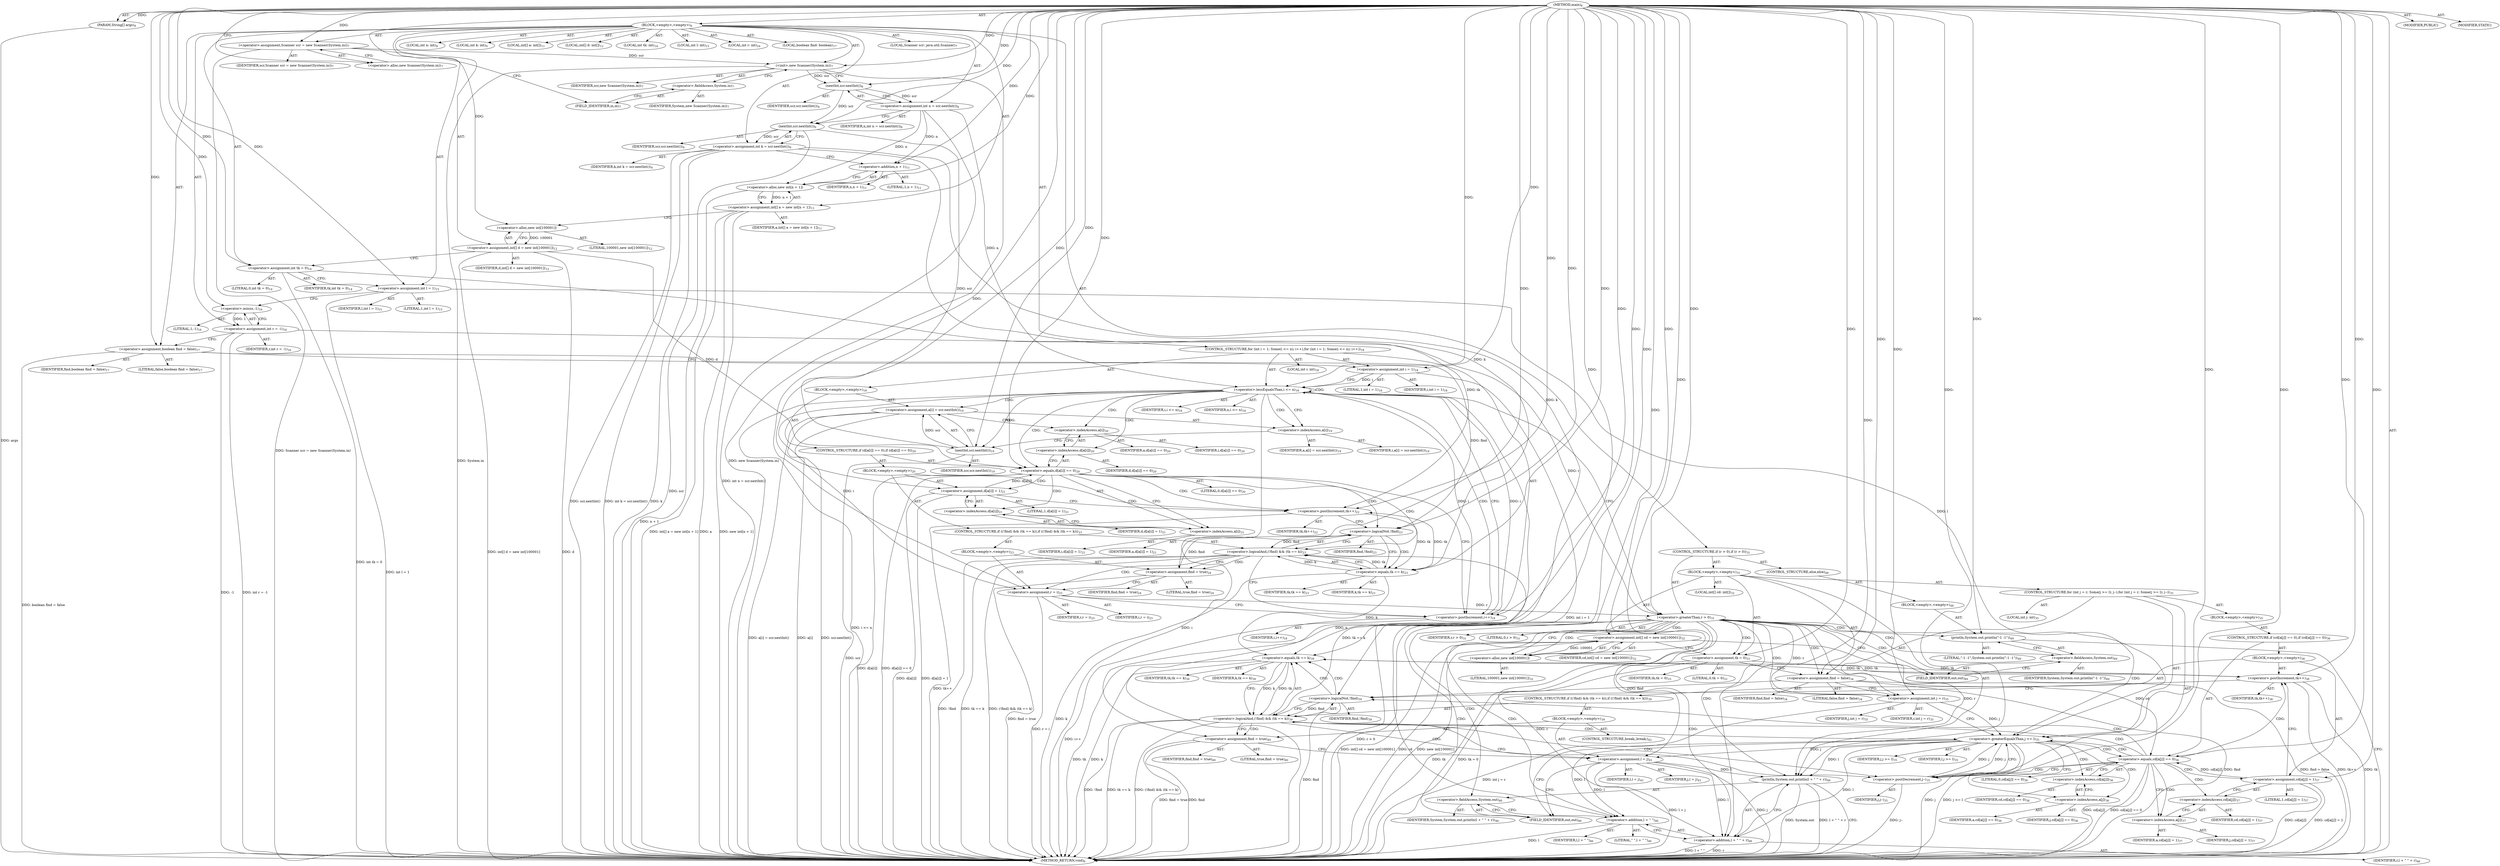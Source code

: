 digraph "main" {  
"19" [label = <(METHOD,main)<SUB>6</SUB>> ]
"20" [label = <(PARAM,String[] args)<SUB>6</SUB>> ]
"21" [label = <(BLOCK,&lt;empty&gt;,&lt;empty&gt;)<SUB>6</SUB>> ]
"4" [label = <(LOCAL,Scanner scr: java.util.Scanner)<SUB>7</SUB>> ]
"22" [label = <(&lt;operator&gt;.assignment,Scanner scr = new Scanner(System.in))<SUB>7</SUB>> ]
"23" [label = <(IDENTIFIER,scr,Scanner scr = new Scanner(System.in))<SUB>7</SUB>> ]
"24" [label = <(&lt;operator&gt;.alloc,new Scanner(System.in))<SUB>7</SUB>> ]
"25" [label = <(&lt;init&gt;,new Scanner(System.in))<SUB>7</SUB>> ]
"3" [label = <(IDENTIFIER,scr,new Scanner(System.in))<SUB>7</SUB>> ]
"26" [label = <(&lt;operator&gt;.fieldAccess,System.in)<SUB>7</SUB>> ]
"27" [label = <(IDENTIFIER,System,new Scanner(System.in))<SUB>7</SUB>> ]
"28" [label = <(FIELD_IDENTIFIER,in,in)<SUB>7</SUB>> ]
"29" [label = <(LOCAL,int n: int)<SUB>8</SUB>> ]
"30" [label = <(&lt;operator&gt;.assignment,int n = scr.nextInt())<SUB>8</SUB>> ]
"31" [label = <(IDENTIFIER,n,int n = scr.nextInt())<SUB>8</SUB>> ]
"32" [label = <(nextInt,scr.nextInt())<SUB>8</SUB>> ]
"33" [label = <(IDENTIFIER,scr,scr.nextInt())<SUB>8</SUB>> ]
"34" [label = <(LOCAL,int k: int)<SUB>9</SUB>> ]
"35" [label = <(&lt;operator&gt;.assignment,int k = scr.nextInt())<SUB>9</SUB>> ]
"36" [label = <(IDENTIFIER,k,int k = scr.nextInt())<SUB>9</SUB>> ]
"37" [label = <(nextInt,scr.nextInt())<SUB>9</SUB>> ]
"38" [label = <(IDENTIFIER,scr,scr.nextInt())<SUB>9</SUB>> ]
"39" [label = <(LOCAL,int[] a: int[])<SUB>11</SUB>> ]
"40" [label = <(&lt;operator&gt;.assignment,int[] a = new int[n + 1])<SUB>11</SUB>> ]
"41" [label = <(IDENTIFIER,a,int[] a = new int[n + 1])<SUB>11</SUB>> ]
"42" [label = <(&lt;operator&gt;.alloc,new int[n + 1])> ]
"43" [label = <(&lt;operator&gt;.addition,n + 1)<SUB>11</SUB>> ]
"44" [label = <(IDENTIFIER,n,n + 1)<SUB>11</SUB>> ]
"45" [label = <(LITERAL,1,n + 1)<SUB>11</SUB>> ]
"46" [label = <(LOCAL,int[] d: int[])<SUB>12</SUB>> ]
"47" [label = <(&lt;operator&gt;.assignment,int[] d = new int[100001])<SUB>12</SUB>> ]
"48" [label = <(IDENTIFIER,d,int[] d = new int[100001])<SUB>12</SUB>> ]
"49" [label = <(&lt;operator&gt;.alloc,new int[100001])> ]
"50" [label = <(LITERAL,100001,new int[100001])<SUB>12</SUB>> ]
"51" [label = <(LOCAL,int tk: int)<SUB>14</SUB>> ]
"52" [label = <(&lt;operator&gt;.assignment,int tk = 0)<SUB>14</SUB>> ]
"53" [label = <(IDENTIFIER,tk,int tk = 0)<SUB>14</SUB>> ]
"54" [label = <(LITERAL,0,int tk = 0)<SUB>14</SUB>> ]
"55" [label = <(LOCAL,int l: int)<SUB>15</SUB>> ]
"56" [label = <(&lt;operator&gt;.assignment,int l = 1)<SUB>15</SUB>> ]
"57" [label = <(IDENTIFIER,l,int l = 1)<SUB>15</SUB>> ]
"58" [label = <(LITERAL,1,int l = 1)<SUB>15</SUB>> ]
"59" [label = <(LOCAL,int r: int)<SUB>16</SUB>> ]
"60" [label = <(&lt;operator&gt;.assignment,int r = -1)<SUB>16</SUB>> ]
"61" [label = <(IDENTIFIER,r,int r = -1)<SUB>16</SUB>> ]
"62" [label = <(&lt;operator&gt;.minus,-1)<SUB>16</SUB>> ]
"63" [label = <(LITERAL,1,-1)<SUB>16</SUB>> ]
"64" [label = <(LOCAL,boolean find: boolean)<SUB>17</SUB>> ]
"65" [label = <(&lt;operator&gt;.assignment,boolean find = false)<SUB>17</SUB>> ]
"66" [label = <(IDENTIFIER,find,boolean find = false)<SUB>17</SUB>> ]
"67" [label = <(LITERAL,false,boolean find = false)<SUB>17</SUB>> ]
"68" [label = <(CONTROL_STRUCTURE,for (int i = 1; Some(i &lt;= n); i++),for (int i = 1; Some(i &lt;= n); i++))<SUB>18</SUB>> ]
"69" [label = <(LOCAL,int i: int)<SUB>18</SUB>> ]
"70" [label = <(&lt;operator&gt;.assignment,int i = 1)<SUB>18</SUB>> ]
"71" [label = <(IDENTIFIER,i,int i = 1)<SUB>18</SUB>> ]
"72" [label = <(LITERAL,1,int i = 1)<SUB>18</SUB>> ]
"73" [label = <(&lt;operator&gt;.lessEqualsThan,i &lt;= n)<SUB>18</SUB>> ]
"74" [label = <(IDENTIFIER,i,i &lt;= n)<SUB>18</SUB>> ]
"75" [label = <(IDENTIFIER,n,i &lt;= n)<SUB>18</SUB>> ]
"76" [label = <(&lt;operator&gt;.postIncrement,i++)<SUB>18</SUB>> ]
"77" [label = <(IDENTIFIER,i,i++)<SUB>18</SUB>> ]
"78" [label = <(BLOCK,&lt;empty&gt;,&lt;empty&gt;)<SUB>18</SUB>> ]
"79" [label = <(&lt;operator&gt;.assignment,a[i] = scr.nextInt())<SUB>19</SUB>> ]
"80" [label = <(&lt;operator&gt;.indexAccess,a[i])<SUB>19</SUB>> ]
"81" [label = <(IDENTIFIER,a,a[i] = scr.nextInt())<SUB>19</SUB>> ]
"82" [label = <(IDENTIFIER,i,a[i] = scr.nextInt())<SUB>19</SUB>> ]
"83" [label = <(nextInt,scr.nextInt())<SUB>19</SUB>> ]
"84" [label = <(IDENTIFIER,scr,scr.nextInt())<SUB>19</SUB>> ]
"85" [label = <(CONTROL_STRUCTURE,if (d[a[i]] == 0),if (d[a[i]] == 0))<SUB>20</SUB>> ]
"86" [label = <(&lt;operator&gt;.equals,d[a[i]] == 0)<SUB>20</SUB>> ]
"87" [label = <(&lt;operator&gt;.indexAccess,d[a[i]])<SUB>20</SUB>> ]
"88" [label = <(IDENTIFIER,d,d[a[i]] == 0)<SUB>20</SUB>> ]
"89" [label = <(&lt;operator&gt;.indexAccess,a[i])<SUB>20</SUB>> ]
"90" [label = <(IDENTIFIER,a,d[a[i]] == 0)<SUB>20</SUB>> ]
"91" [label = <(IDENTIFIER,i,d[a[i]] == 0)<SUB>20</SUB>> ]
"92" [label = <(LITERAL,0,d[a[i]] == 0)<SUB>20</SUB>> ]
"93" [label = <(BLOCK,&lt;empty&gt;,&lt;empty&gt;)<SUB>20</SUB>> ]
"94" [label = <(&lt;operator&gt;.assignment,d[a[i]] = 1)<SUB>21</SUB>> ]
"95" [label = <(&lt;operator&gt;.indexAccess,d[a[i]])<SUB>21</SUB>> ]
"96" [label = <(IDENTIFIER,d,d[a[i]] = 1)<SUB>21</SUB>> ]
"97" [label = <(&lt;operator&gt;.indexAccess,a[i])<SUB>21</SUB>> ]
"98" [label = <(IDENTIFIER,a,d[a[i]] = 1)<SUB>21</SUB>> ]
"99" [label = <(IDENTIFIER,i,d[a[i]] = 1)<SUB>21</SUB>> ]
"100" [label = <(LITERAL,1,d[a[i]] = 1)<SUB>21</SUB>> ]
"101" [label = <(&lt;operator&gt;.postIncrement,tk++)<SUB>22</SUB>> ]
"102" [label = <(IDENTIFIER,tk,tk++)<SUB>22</SUB>> ]
"103" [label = <(CONTROL_STRUCTURE,if ((!find) &amp;&amp; (tk == k)),if ((!find) &amp;&amp; (tk == k)))<SUB>23</SUB>> ]
"104" [label = <(&lt;operator&gt;.logicalAnd,(!find) &amp;&amp; (tk == k))<SUB>23</SUB>> ]
"105" [label = <(&lt;operator&gt;.logicalNot,!find)<SUB>23</SUB>> ]
"106" [label = <(IDENTIFIER,find,!find)<SUB>23</SUB>> ]
"107" [label = <(&lt;operator&gt;.equals,tk == k)<SUB>23</SUB>> ]
"108" [label = <(IDENTIFIER,tk,tk == k)<SUB>23</SUB>> ]
"109" [label = <(IDENTIFIER,k,tk == k)<SUB>23</SUB>> ]
"110" [label = <(BLOCK,&lt;empty&gt;,&lt;empty&gt;)<SUB>23</SUB>> ]
"111" [label = <(&lt;operator&gt;.assignment,find = true)<SUB>24</SUB>> ]
"112" [label = <(IDENTIFIER,find,find = true)<SUB>24</SUB>> ]
"113" [label = <(LITERAL,true,find = true)<SUB>24</SUB>> ]
"114" [label = <(&lt;operator&gt;.assignment,r = i)<SUB>25</SUB>> ]
"115" [label = <(IDENTIFIER,r,r = i)<SUB>25</SUB>> ]
"116" [label = <(IDENTIFIER,i,r = i)<SUB>25</SUB>> ]
"117" [label = <(CONTROL_STRUCTURE,if (r &gt; 0),if (r &gt; 0))<SUB>31</SUB>> ]
"118" [label = <(&lt;operator&gt;.greaterThan,r &gt; 0)<SUB>31</SUB>> ]
"119" [label = <(IDENTIFIER,r,r &gt; 0)<SUB>31</SUB>> ]
"120" [label = <(LITERAL,0,r &gt; 0)<SUB>31</SUB>> ]
"121" [label = <(BLOCK,&lt;empty&gt;,&lt;empty&gt;)<SUB>31</SUB>> ]
"122" [label = <(LOCAL,int[] cd: int[])<SUB>32</SUB>> ]
"123" [label = <(&lt;operator&gt;.assignment,int[] cd = new int[100001])<SUB>32</SUB>> ]
"124" [label = <(IDENTIFIER,cd,int[] cd = new int[100001])<SUB>32</SUB>> ]
"125" [label = <(&lt;operator&gt;.alloc,new int[100001])> ]
"126" [label = <(LITERAL,100001,new int[100001])<SUB>32</SUB>> ]
"127" [label = <(&lt;operator&gt;.assignment,tk = 0)<SUB>33</SUB>> ]
"128" [label = <(IDENTIFIER,tk,tk = 0)<SUB>33</SUB>> ]
"129" [label = <(LITERAL,0,tk = 0)<SUB>33</SUB>> ]
"130" [label = <(&lt;operator&gt;.assignment,find = false)<SUB>34</SUB>> ]
"131" [label = <(IDENTIFIER,find,find = false)<SUB>34</SUB>> ]
"132" [label = <(LITERAL,false,find = false)<SUB>34</SUB>> ]
"133" [label = <(CONTROL_STRUCTURE,for (int j = r; Some(j &gt;= l); j--),for (int j = r; Some(j &gt;= l); j--))<SUB>35</SUB>> ]
"134" [label = <(LOCAL,int j: int)<SUB>35</SUB>> ]
"135" [label = <(&lt;operator&gt;.assignment,int j = r)<SUB>35</SUB>> ]
"136" [label = <(IDENTIFIER,j,int j = r)<SUB>35</SUB>> ]
"137" [label = <(IDENTIFIER,r,int j = r)<SUB>35</SUB>> ]
"138" [label = <(&lt;operator&gt;.greaterEqualsThan,j &gt;= l)<SUB>35</SUB>> ]
"139" [label = <(IDENTIFIER,j,j &gt;= l)<SUB>35</SUB>> ]
"140" [label = <(IDENTIFIER,l,j &gt;= l)<SUB>35</SUB>> ]
"141" [label = <(&lt;operator&gt;.postDecrement,j--)<SUB>35</SUB>> ]
"142" [label = <(IDENTIFIER,j,j--)<SUB>35</SUB>> ]
"143" [label = <(BLOCK,&lt;empty&gt;,&lt;empty&gt;)<SUB>35</SUB>> ]
"144" [label = <(CONTROL_STRUCTURE,if (cd[a[j]] == 0),if (cd[a[j]] == 0))<SUB>36</SUB>> ]
"145" [label = <(&lt;operator&gt;.equals,cd[a[j]] == 0)<SUB>36</SUB>> ]
"146" [label = <(&lt;operator&gt;.indexAccess,cd[a[j]])<SUB>36</SUB>> ]
"147" [label = <(IDENTIFIER,cd,cd[a[j]] == 0)<SUB>36</SUB>> ]
"148" [label = <(&lt;operator&gt;.indexAccess,a[j])<SUB>36</SUB>> ]
"149" [label = <(IDENTIFIER,a,cd[a[j]] == 0)<SUB>36</SUB>> ]
"150" [label = <(IDENTIFIER,j,cd[a[j]] == 0)<SUB>36</SUB>> ]
"151" [label = <(LITERAL,0,cd[a[j]] == 0)<SUB>36</SUB>> ]
"152" [label = <(BLOCK,&lt;empty&gt;,&lt;empty&gt;)<SUB>36</SUB>> ]
"153" [label = <(&lt;operator&gt;.assignment,cd[a[j]] = 1)<SUB>37</SUB>> ]
"154" [label = <(&lt;operator&gt;.indexAccess,cd[a[j]])<SUB>37</SUB>> ]
"155" [label = <(IDENTIFIER,cd,cd[a[j]] = 1)<SUB>37</SUB>> ]
"156" [label = <(&lt;operator&gt;.indexAccess,a[j])<SUB>37</SUB>> ]
"157" [label = <(IDENTIFIER,a,cd[a[j]] = 1)<SUB>37</SUB>> ]
"158" [label = <(IDENTIFIER,j,cd[a[j]] = 1)<SUB>37</SUB>> ]
"159" [label = <(LITERAL,1,cd[a[j]] = 1)<SUB>37</SUB>> ]
"160" [label = <(&lt;operator&gt;.postIncrement,tk++)<SUB>38</SUB>> ]
"161" [label = <(IDENTIFIER,tk,tk++)<SUB>38</SUB>> ]
"162" [label = <(CONTROL_STRUCTURE,if ((!find) &amp;&amp; (tk == k)),if ((!find) &amp;&amp; (tk == k)))<SUB>39</SUB>> ]
"163" [label = <(&lt;operator&gt;.logicalAnd,(!find) &amp;&amp; (tk == k))<SUB>39</SUB>> ]
"164" [label = <(&lt;operator&gt;.logicalNot,!find)<SUB>39</SUB>> ]
"165" [label = <(IDENTIFIER,find,!find)<SUB>39</SUB>> ]
"166" [label = <(&lt;operator&gt;.equals,tk == k)<SUB>39</SUB>> ]
"167" [label = <(IDENTIFIER,tk,tk == k)<SUB>39</SUB>> ]
"168" [label = <(IDENTIFIER,k,tk == k)<SUB>39</SUB>> ]
"169" [label = <(BLOCK,&lt;empty&gt;,&lt;empty&gt;)<SUB>39</SUB>> ]
"170" [label = <(&lt;operator&gt;.assignment,find = true)<SUB>40</SUB>> ]
"171" [label = <(IDENTIFIER,find,find = true)<SUB>40</SUB>> ]
"172" [label = <(LITERAL,true,find = true)<SUB>40</SUB>> ]
"173" [label = <(&lt;operator&gt;.assignment,l = j)<SUB>41</SUB>> ]
"174" [label = <(IDENTIFIER,l,l = j)<SUB>41</SUB>> ]
"175" [label = <(IDENTIFIER,j,l = j)<SUB>41</SUB>> ]
"176" [label = <(CONTROL_STRUCTURE,break;,break;)<SUB>42</SUB>> ]
"177" [label = <(println,System.out.println(l + &quot; &quot; + r))<SUB>46</SUB>> ]
"178" [label = <(&lt;operator&gt;.fieldAccess,System.out)<SUB>46</SUB>> ]
"179" [label = <(IDENTIFIER,System,System.out.println(l + &quot; &quot; + r))<SUB>46</SUB>> ]
"180" [label = <(FIELD_IDENTIFIER,out,out)<SUB>46</SUB>> ]
"181" [label = <(&lt;operator&gt;.addition,l + &quot; &quot; + r)<SUB>46</SUB>> ]
"182" [label = <(&lt;operator&gt;.addition,l + &quot; &quot;)<SUB>46</SUB>> ]
"183" [label = <(IDENTIFIER,l,l + &quot; &quot;)<SUB>46</SUB>> ]
"184" [label = <(LITERAL,&quot; &quot;,l + &quot; &quot;)<SUB>46</SUB>> ]
"185" [label = <(IDENTIFIER,r,l + &quot; &quot; + r)<SUB>46</SUB>> ]
"186" [label = <(CONTROL_STRUCTURE,else,else)<SUB>48</SUB>> ]
"187" [label = <(BLOCK,&lt;empty&gt;,&lt;empty&gt;)<SUB>48</SUB>> ]
"188" [label = <(println,System.out.println(&quot;-1 -1&quot;))<SUB>49</SUB>> ]
"189" [label = <(&lt;operator&gt;.fieldAccess,System.out)<SUB>49</SUB>> ]
"190" [label = <(IDENTIFIER,System,System.out.println(&quot;-1 -1&quot;))<SUB>49</SUB>> ]
"191" [label = <(FIELD_IDENTIFIER,out,out)<SUB>49</SUB>> ]
"192" [label = <(LITERAL,&quot;-1 -1&quot;,System.out.println(&quot;-1 -1&quot;))<SUB>49</SUB>> ]
"193" [label = <(MODIFIER,PUBLIC)> ]
"194" [label = <(MODIFIER,STATIC)> ]
"195" [label = <(METHOD_RETURN,void)<SUB>6</SUB>> ]
  "19" -> "20"  [ label = "AST: "] 
  "19" -> "21"  [ label = "AST: "] 
  "19" -> "193"  [ label = "AST: "] 
  "19" -> "194"  [ label = "AST: "] 
  "19" -> "195"  [ label = "AST: "] 
  "21" -> "4"  [ label = "AST: "] 
  "21" -> "22"  [ label = "AST: "] 
  "21" -> "25"  [ label = "AST: "] 
  "21" -> "29"  [ label = "AST: "] 
  "21" -> "30"  [ label = "AST: "] 
  "21" -> "34"  [ label = "AST: "] 
  "21" -> "35"  [ label = "AST: "] 
  "21" -> "39"  [ label = "AST: "] 
  "21" -> "40"  [ label = "AST: "] 
  "21" -> "46"  [ label = "AST: "] 
  "21" -> "47"  [ label = "AST: "] 
  "21" -> "51"  [ label = "AST: "] 
  "21" -> "52"  [ label = "AST: "] 
  "21" -> "55"  [ label = "AST: "] 
  "21" -> "56"  [ label = "AST: "] 
  "21" -> "59"  [ label = "AST: "] 
  "21" -> "60"  [ label = "AST: "] 
  "21" -> "64"  [ label = "AST: "] 
  "21" -> "65"  [ label = "AST: "] 
  "21" -> "68"  [ label = "AST: "] 
  "21" -> "117"  [ label = "AST: "] 
  "22" -> "23"  [ label = "AST: "] 
  "22" -> "24"  [ label = "AST: "] 
  "25" -> "3"  [ label = "AST: "] 
  "25" -> "26"  [ label = "AST: "] 
  "26" -> "27"  [ label = "AST: "] 
  "26" -> "28"  [ label = "AST: "] 
  "30" -> "31"  [ label = "AST: "] 
  "30" -> "32"  [ label = "AST: "] 
  "32" -> "33"  [ label = "AST: "] 
  "35" -> "36"  [ label = "AST: "] 
  "35" -> "37"  [ label = "AST: "] 
  "37" -> "38"  [ label = "AST: "] 
  "40" -> "41"  [ label = "AST: "] 
  "40" -> "42"  [ label = "AST: "] 
  "42" -> "43"  [ label = "AST: "] 
  "43" -> "44"  [ label = "AST: "] 
  "43" -> "45"  [ label = "AST: "] 
  "47" -> "48"  [ label = "AST: "] 
  "47" -> "49"  [ label = "AST: "] 
  "49" -> "50"  [ label = "AST: "] 
  "52" -> "53"  [ label = "AST: "] 
  "52" -> "54"  [ label = "AST: "] 
  "56" -> "57"  [ label = "AST: "] 
  "56" -> "58"  [ label = "AST: "] 
  "60" -> "61"  [ label = "AST: "] 
  "60" -> "62"  [ label = "AST: "] 
  "62" -> "63"  [ label = "AST: "] 
  "65" -> "66"  [ label = "AST: "] 
  "65" -> "67"  [ label = "AST: "] 
  "68" -> "69"  [ label = "AST: "] 
  "68" -> "70"  [ label = "AST: "] 
  "68" -> "73"  [ label = "AST: "] 
  "68" -> "76"  [ label = "AST: "] 
  "68" -> "78"  [ label = "AST: "] 
  "70" -> "71"  [ label = "AST: "] 
  "70" -> "72"  [ label = "AST: "] 
  "73" -> "74"  [ label = "AST: "] 
  "73" -> "75"  [ label = "AST: "] 
  "76" -> "77"  [ label = "AST: "] 
  "78" -> "79"  [ label = "AST: "] 
  "78" -> "85"  [ label = "AST: "] 
  "79" -> "80"  [ label = "AST: "] 
  "79" -> "83"  [ label = "AST: "] 
  "80" -> "81"  [ label = "AST: "] 
  "80" -> "82"  [ label = "AST: "] 
  "83" -> "84"  [ label = "AST: "] 
  "85" -> "86"  [ label = "AST: "] 
  "85" -> "93"  [ label = "AST: "] 
  "86" -> "87"  [ label = "AST: "] 
  "86" -> "92"  [ label = "AST: "] 
  "87" -> "88"  [ label = "AST: "] 
  "87" -> "89"  [ label = "AST: "] 
  "89" -> "90"  [ label = "AST: "] 
  "89" -> "91"  [ label = "AST: "] 
  "93" -> "94"  [ label = "AST: "] 
  "93" -> "101"  [ label = "AST: "] 
  "93" -> "103"  [ label = "AST: "] 
  "94" -> "95"  [ label = "AST: "] 
  "94" -> "100"  [ label = "AST: "] 
  "95" -> "96"  [ label = "AST: "] 
  "95" -> "97"  [ label = "AST: "] 
  "97" -> "98"  [ label = "AST: "] 
  "97" -> "99"  [ label = "AST: "] 
  "101" -> "102"  [ label = "AST: "] 
  "103" -> "104"  [ label = "AST: "] 
  "103" -> "110"  [ label = "AST: "] 
  "104" -> "105"  [ label = "AST: "] 
  "104" -> "107"  [ label = "AST: "] 
  "105" -> "106"  [ label = "AST: "] 
  "107" -> "108"  [ label = "AST: "] 
  "107" -> "109"  [ label = "AST: "] 
  "110" -> "111"  [ label = "AST: "] 
  "110" -> "114"  [ label = "AST: "] 
  "111" -> "112"  [ label = "AST: "] 
  "111" -> "113"  [ label = "AST: "] 
  "114" -> "115"  [ label = "AST: "] 
  "114" -> "116"  [ label = "AST: "] 
  "117" -> "118"  [ label = "AST: "] 
  "117" -> "121"  [ label = "AST: "] 
  "117" -> "186"  [ label = "AST: "] 
  "118" -> "119"  [ label = "AST: "] 
  "118" -> "120"  [ label = "AST: "] 
  "121" -> "122"  [ label = "AST: "] 
  "121" -> "123"  [ label = "AST: "] 
  "121" -> "127"  [ label = "AST: "] 
  "121" -> "130"  [ label = "AST: "] 
  "121" -> "133"  [ label = "AST: "] 
  "121" -> "177"  [ label = "AST: "] 
  "123" -> "124"  [ label = "AST: "] 
  "123" -> "125"  [ label = "AST: "] 
  "125" -> "126"  [ label = "AST: "] 
  "127" -> "128"  [ label = "AST: "] 
  "127" -> "129"  [ label = "AST: "] 
  "130" -> "131"  [ label = "AST: "] 
  "130" -> "132"  [ label = "AST: "] 
  "133" -> "134"  [ label = "AST: "] 
  "133" -> "135"  [ label = "AST: "] 
  "133" -> "138"  [ label = "AST: "] 
  "133" -> "141"  [ label = "AST: "] 
  "133" -> "143"  [ label = "AST: "] 
  "135" -> "136"  [ label = "AST: "] 
  "135" -> "137"  [ label = "AST: "] 
  "138" -> "139"  [ label = "AST: "] 
  "138" -> "140"  [ label = "AST: "] 
  "141" -> "142"  [ label = "AST: "] 
  "143" -> "144"  [ label = "AST: "] 
  "144" -> "145"  [ label = "AST: "] 
  "144" -> "152"  [ label = "AST: "] 
  "145" -> "146"  [ label = "AST: "] 
  "145" -> "151"  [ label = "AST: "] 
  "146" -> "147"  [ label = "AST: "] 
  "146" -> "148"  [ label = "AST: "] 
  "148" -> "149"  [ label = "AST: "] 
  "148" -> "150"  [ label = "AST: "] 
  "152" -> "153"  [ label = "AST: "] 
  "152" -> "160"  [ label = "AST: "] 
  "152" -> "162"  [ label = "AST: "] 
  "153" -> "154"  [ label = "AST: "] 
  "153" -> "159"  [ label = "AST: "] 
  "154" -> "155"  [ label = "AST: "] 
  "154" -> "156"  [ label = "AST: "] 
  "156" -> "157"  [ label = "AST: "] 
  "156" -> "158"  [ label = "AST: "] 
  "160" -> "161"  [ label = "AST: "] 
  "162" -> "163"  [ label = "AST: "] 
  "162" -> "169"  [ label = "AST: "] 
  "163" -> "164"  [ label = "AST: "] 
  "163" -> "166"  [ label = "AST: "] 
  "164" -> "165"  [ label = "AST: "] 
  "166" -> "167"  [ label = "AST: "] 
  "166" -> "168"  [ label = "AST: "] 
  "169" -> "170"  [ label = "AST: "] 
  "169" -> "173"  [ label = "AST: "] 
  "169" -> "176"  [ label = "AST: "] 
  "170" -> "171"  [ label = "AST: "] 
  "170" -> "172"  [ label = "AST: "] 
  "173" -> "174"  [ label = "AST: "] 
  "173" -> "175"  [ label = "AST: "] 
  "177" -> "178"  [ label = "AST: "] 
  "177" -> "181"  [ label = "AST: "] 
  "178" -> "179"  [ label = "AST: "] 
  "178" -> "180"  [ label = "AST: "] 
  "181" -> "182"  [ label = "AST: "] 
  "181" -> "185"  [ label = "AST: "] 
  "182" -> "183"  [ label = "AST: "] 
  "182" -> "184"  [ label = "AST: "] 
  "186" -> "187"  [ label = "AST: "] 
  "187" -> "188"  [ label = "AST: "] 
  "188" -> "189"  [ label = "AST: "] 
  "188" -> "192"  [ label = "AST: "] 
  "189" -> "190"  [ label = "AST: "] 
  "189" -> "191"  [ label = "AST: "] 
  "22" -> "28"  [ label = "CFG: "] 
  "25" -> "32"  [ label = "CFG: "] 
  "30" -> "37"  [ label = "CFG: "] 
  "35" -> "43"  [ label = "CFG: "] 
  "40" -> "49"  [ label = "CFG: "] 
  "47" -> "52"  [ label = "CFG: "] 
  "52" -> "56"  [ label = "CFG: "] 
  "56" -> "62"  [ label = "CFG: "] 
  "60" -> "65"  [ label = "CFG: "] 
  "65" -> "70"  [ label = "CFG: "] 
  "24" -> "22"  [ label = "CFG: "] 
  "26" -> "25"  [ label = "CFG: "] 
  "32" -> "30"  [ label = "CFG: "] 
  "37" -> "35"  [ label = "CFG: "] 
  "42" -> "40"  [ label = "CFG: "] 
  "49" -> "47"  [ label = "CFG: "] 
  "62" -> "60"  [ label = "CFG: "] 
  "70" -> "73"  [ label = "CFG: "] 
  "73" -> "80"  [ label = "CFG: "] 
  "73" -> "118"  [ label = "CFG: "] 
  "76" -> "73"  [ label = "CFG: "] 
  "118" -> "125"  [ label = "CFG: "] 
  "118" -> "191"  [ label = "CFG: "] 
  "28" -> "26"  [ label = "CFG: "] 
  "43" -> "42"  [ label = "CFG: "] 
  "79" -> "89"  [ label = "CFG: "] 
  "123" -> "127"  [ label = "CFG: "] 
  "127" -> "130"  [ label = "CFG: "] 
  "130" -> "135"  [ label = "CFG: "] 
  "177" -> "195"  [ label = "CFG: "] 
  "80" -> "83"  [ label = "CFG: "] 
  "83" -> "79"  [ label = "CFG: "] 
  "86" -> "97"  [ label = "CFG: "] 
  "86" -> "76"  [ label = "CFG: "] 
  "125" -> "123"  [ label = "CFG: "] 
  "135" -> "138"  [ label = "CFG: "] 
  "138" -> "148"  [ label = "CFG: "] 
  "138" -> "180"  [ label = "CFG: "] 
  "141" -> "138"  [ label = "CFG: "] 
  "178" -> "182"  [ label = "CFG: "] 
  "181" -> "177"  [ label = "CFG: "] 
  "188" -> "195"  [ label = "CFG: "] 
  "87" -> "86"  [ label = "CFG: "] 
  "94" -> "101"  [ label = "CFG: "] 
  "101" -> "105"  [ label = "CFG: "] 
  "180" -> "178"  [ label = "CFG: "] 
  "182" -> "181"  [ label = "CFG: "] 
  "189" -> "188"  [ label = "CFG: "] 
  "89" -> "87"  [ label = "CFG: "] 
  "95" -> "94"  [ label = "CFG: "] 
  "104" -> "111"  [ label = "CFG: "] 
  "104" -> "76"  [ label = "CFG: "] 
  "145" -> "156"  [ label = "CFG: "] 
  "145" -> "141"  [ label = "CFG: "] 
  "191" -> "189"  [ label = "CFG: "] 
  "97" -> "95"  [ label = "CFG: "] 
  "105" -> "104"  [ label = "CFG: "] 
  "105" -> "107"  [ label = "CFG: "] 
  "107" -> "104"  [ label = "CFG: "] 
  "111" -> "114"  [ label = "CFG: "] 
  "114" -> "76"  [ label = "CFG: "] 
  "146" -> "145"  [ label = "CFG: "] 
  "153" -> "160"  [ label = "CFG: "] 
  "160" -> "164"  [ label = "CFG: "] 
  "148" -> "146"  [ label = "CFG: "] 
  "154" -> "153"  [ label = "CFG: "] 
  "163" -> "170"  [ label = "CFG: "] 
  "163" -> "141"  [ label = "CFG: "] 
  "156" -> "154"  [ label = "CFG: "] 
  "164" -> "163"  [ label = "CFG: "] 
  "164" -> "166"  [ label = "CFG: "] 
  "166" -> "163"  [ label = "CFG: "] 
  "170" -> "173"  [ label = "CFG: "] 
  "173" -> "180"  [ label = "CFG: "] 
  "19" -> "24"  [ label = "CFG: "] 
  "20" -> "195"  [ label = "DDG: args"] 
  "22" -> "195"  [ label = "DDG: Scanner scr = new Scanner(System.in)"] 
  "25" -> "195"  [ label = "DDG: System.in"] 
  "25" -> "195"  [ label = "DDG: new Scanner(System.in)"] 
  "30" -> "195"  [ label = "DDG: int n = scr.nextInt()"] 
  "35" -> "195"  [ label = "DDG: k"] 
  "37" -> "195"  [ label = "DDG: scr"] 
  "35" -> "195"  [ label = "DDG: scr.nextInt()"] 
  "35" -> "195"  [ label = "DDG: int k = scr.nextInt()"] 
  "40" -> "195"  [ label = "DDG: a"] 
  "42" -> "195"  [ label = "DDG: n + 1"] 
  "40" -> "195"  [ label = "DDG: new int[n + 1]"] 
  "40" -> "195"  [ label = "DDG: int[] a = new int[n + 1]"] 
  "47" -> "195"  [ label = "DDG: d"] 
  "47" -> "195"  [ label = "DDG: int[] d = new int[100001]"] 
  "52" -> "195"  [ label = "DDG: int tk = 0"] 
  "56" -> "195"  [ label = "DDG: int l = 1"] 
  "60" -> "195"  [ label = "DDG: -1"] 
  "60" -> "195"  [ label = "DDG: int r = -1"] 
  "65" -> "195"  [ label = "DDG: boolean find = false"] 
  "70" -> "195"  [ label = "DDG: int i = 1"] 
  "73" -> "195"  [ label = "DDG: i"] 
  "73" -> "195"  [ label = "DDG: n"] 
  "73" -> "195"  [ label = "DDG: i &lt;= n"] 
  "118" -> "195"  [ label = "DDG: r &gt; 0"] 
  "123" -> "195"  [ label = "DDG: cd"] 
  "123" -> "195"  [ label = "DDG: new int[100001]"] 
  "123" -> "195"  [ label = "DDG: int[] cd = new int[100001]"] 
  "127" -> "195"  [ label = "DDG: tk"] 
  "127" -> "195"  [ label = "DDG: tk = 0"] 
  "130" -> "195"  [ label = "DDG: find"] 
  "130" -> "195"  [ label = "DDG: find = false"] 
  "135" -> "195"  [ label = "DDG: int j = r"] 
  "138" -> "195"  [ label = "DDG: j"] 
  "138" -> "195"  [ label = "DDG: j &gt;= l"] 
  "145" -> "195"  [ label = "DDG: cd[a[j]]"] 
  "145" -> "195"  [ label = "DDG: cd[a[j]] == 0"] 
  "153" -> "195"  [ label = "DDG: cd[a[j]]"] 
  "153" -> "195"  [ label = "DDG: cd[a[j]] = 1"] 
  "160" -> "195"  [ label = "DDG: tk"] 
  "160" -> "195"  [ label = "DDG: tk++"] 
  "164" -> "195"  [ label = "DDG: find"] 
  "163" -> "195"  [ label = "DDG: !find"] 
  "166" -> "195"  [ label = "DDG: tk"] 
  "166" -> "195"  [ label = "DDG: k"] 
  "163" -> "195"  [ label = "DDG: tk == k"] 
  "163" -> "195"  [ label = "DDG: (!find) &amp;&amp; (tk == k)"] 
  "141" -> "195"  [ label = "DDG: j--"] 
  "170" -> "195"  [ label = "DDG: find"] 
  "170" -> "195"  [ label = "DDG: find = true"] 
  "173" -> "195"  [ label = "DDG: j"] 
  "173" -> "195"  [ label = "DDG: l = j"] 
  "177" -> "195"  [ label = "DDG: System.out"] 
  "182" -> "195"  [ label = "DDG: l"] 
  "181" -> "195"  [ label = "DDG: l + &quot; &quot;"] 
  "181" -> "195"  [ label = "DDG: r"] 
  "177" -> "195"  [ label = "DDG: l + &quot; &quot; + r"] 
  "79" -> "195"  [ label = "DDG: a[i]"] 
  "83" -> "195"  [ label = "DDG: scr"] 
  "79" -> "195"  [ label = "DDG: scr.nextInt()"] 
  "79" -> "195"  [ label = "DDG: a[i] = scr.nextInt()"] 
  "86" -> "195"  [ label = "DDG: d[a[i]]"] 
  "86" -> "195"  [ label = "DDG: d[a[i]] == 0"] 
  "94" -> "195"  [ label = "DDG: d[a[i]]"] 
  "94" -> "195"  [ label = "DDG: d[a[i]] = 1"] 
  "101" -> "195"  [ label = "DDG: tk++"] 
  "104" -> "195"  [ label = "DDG: !find"] 
  "107" -> "195"  [ label = "DDG: k"] 
  "104" -> "195"  [ label = "DDG: tk == k"] 
  "104" -> "195"  [ label = "DDG: (!find) &amp;&amp; (tk == k)"] 
  "111" -> "195"  [ label = "DDG: find = true"] 
  "114" -> "195"  [ label = "DDG: r = i"] 
  "76" -> "195"  [ label = "DDG: i++"] 
  "19" -> "20"  [ label = "DDG: "] 
  "19" -> "22"  [ label = "DDG: "] 
  "32" -> "30"  [ label = "DDG: scr"] 
  "37" -> "35"  [ label = "DDG: scr"] 
  "42" -> "40"  [ label = "DDG: n + 1"] 
  "49" -> "47"  [ label = "DDG: 100001"] 
  "19" -> "52"  [ label = "DDG: "] 
  "19" -> "56"  [ label = "DDG: "] 
  "62" -> "60"  [ label = "DDG: 1"] 
  "19" -> "65"  [ label = "DDG: "] 
  "22" -> "25"  [ label = "DDG: scr"] 
  "19" -> "25"  [ label = "DDG: "] 
  "19" -> "70"  [ label = "DDG: "] 
  "25" -> "32"  [ label = "DDG: scr"] 
  "19" -> "32"  [ label = "DDG: "] 
  "32" -> "37"  [ label = "DDG: scr"] 
  "19" -> "37"  [ label = "DDG: "] 
  "30" -> "42"  [ label = "DDG: n"] 
  "19" -> "42"  [ label = "DDG: "] 
  "19" -> "49"  [ label = "DDG: "] 
  "19" -> "62"  [ label = "DDG: "] 
  "70" -> "73"  [ label = "DDG: i"] 
  "76" -> "73"  [ label = "DDG: i"] 
  "19" -> "73"  [ label = "DDG: "] 
  "30" -> "73"  [ label = "DDG: n"] 
  "73" -> "76"  [ label = "DDG: i"] 
  "19" -> "76"  [ label = "DDG: "] 
  "83" -> "79"  [ label = "DDG: scr"] 
  "60" -> "118"  [ label = "DDG: r"] 
  "114" -> "118"  [ label = "DDG: r"] 
  "19" -> "118"  [ label = "DDG: "] 
  "125" -> "123"  [ label = "DDG: 100001"] 
  "19" -> "127"  [ label = "DDG: "] 
  "19" -> "130"  [ label = "DDG: "] 
  "30" -> "43"  [ label = "DDG: n"] 
  "19" -> "43"  [ label = "DDG: "] 
  "118" -> "135"  [ label = "DDG: r"] 
  "19" -> "135"  [ label = "DDG: "] 
  "138" -> "177"  [ label = "DDG: l"] 
  "173" -> "177"  [ label = "DDG: l"] 
  "19" -> "177"  [ label = "DDG: "] 
  "118" -> "177"  [ label = "DDG: r"] 
  "37" -> "83"  [ label = "DDG: scr"] 
  "19" -> "83"  [ label = "DDG: "] 
  "47" -> "86"  [ label = "DDG: d"] 
  "94" -> "86"  [ label = "DDG: d[a[i]]"] 
  "19" -> "86"  [ label = "DDG: "] 
  "19" -> "94"  [ label = "DDG: "] 
  "19" -> "125"  [ label = "DDG: "] 
  "135" -> "138"  [ label = "DDG: j"] 
  "141" -> "138"  [ label = "DDG: j"] 
  "19" -> "138"  [ label = "DDG: "] 
  "56" -> "138"  [ label = "DDG: l"] 
  "138" -> "141"  [ label = "DDG: j"] 
  "19" -> "141"  [ label = "DDG: "] 
  "138" -> "181"  [ label = "DDG: l"] 
  "173" -> "181"  [ label = "DDG: l"] 
  "19" -> "181"  [ label = "DDG: "] 
  "118" -> "181"  [ label = "DDG: r"] 
  "19" -> "188"  [ label = "DDG: "] 
  "52" -> "101"  [ label = "DDG: tk"] 
  "107" -> "101"  [ label = "DDG: tk"] 
  "19" -> "101"  [ label = "DDG: "] 
  "138" -> "182"  [ label = "DDG: l"] 
  "173" -> "182"  [ label = "DDG: l"] 
  "19" -> "182"  [ label = "DDG: "] 
  "105" -> "104"  [ label = "DDG: find"] 
  "107" -> "104"  [ label = "DDG: tk"] 
  "107" -> "104"  [ label = "DDG: k"] 
  "19" -> "111"  [ label = "DDG: "] 
  "73" -> "114"  [ label = "DDG: i"] 
  "19" -> "114"  [ label = "DDG: "] 
  "123" -> "145"  [ label = "DDG: cd"] 
  "153" -> "145"  [ label = "DDG: cd[a[j]]"] 
  "19" -> "145"  [ label = "DDG: "] 
  "19" -> "153"  [ label = "DDG: "] 
  "65" -> "105"  [ label = "DDG: find"] 
  "111" -> "105"  [ label = "DDG: find"] 
  "19" -> "105"  [ label = "DDG: "] 
  "101" -> "107"  [ label = "DDG: tk"] 
  "19" -> "107"  [ label = "DDG: "] 
  "35" -> "107"  [ label = "DDG: k"] 
  "127" -> "160"  [ label = "DDG: tk"] 
  "166" -> "160"  [ label = "DDG: tk"] 
  "19" -> "160"  [ label = "DDG: "] 
  "164" -> "163"  [ label = "DDG: find"] 
  "166" -> "163"  [ label = "DDG: tk"] 
  "166" -> "163"  [ label = "DDG: k"] 
  "104" -> "163"  [ label = "DDG: tk == k"] 
  "19" -> "170"  [ label = "DDG: "] 
  "138" -> "173"  [ label = "DDG: j"] 
  "19" -> "173"  [ label = "DDG: "] 
  "130" -> "164"  [ label = "DDG: find"] 
  "19" -> "164"  [ label = "DDG: "] 
  "160" -> "166"  [ label = "DDG: tk"] 
  "19" -> "166"  [ label = "DDG: "] 
  "35" -> "166"  [ label = "DDG: k"] 
  "107" -> "166"  [ label = "DDG: k"] 
  "73" -> "73"  [ label = "CDG: "] 
  "73" -> "76"  [ label = "CDG: "] 
  "73" -> "87"  [ label = "CDG: "] 
  "73" -> "79"  [ label = "CDG: "] 
  "73" -> "80"  [ label = "CDG: "] 
  "73" -> "86"  [ label = "CDG: "] 
  "73" -> "89"  [ label = "CDG: "] 
  "73" -> "83"  [ label = "CDG: "] 
  "118" -> "188"  [ label = "CDG: "] 
  "118" -> "178"  [ label = "CDG: "] 
  "118" -> "189"  [ label = "CDG: "] 
  "118" -> "138"  [ label = "CDG: "] 
  "118" -> "181"  [ label = "CDG: "] 
  "118" -> "191"  [ label = "CDG: "] 
  "118" -> "130"  [ label = "CDG: "] 
  "118" -> "182"  [ label = "CDG: "] 
  "118" -> "127"  [ label = "CDG: "] 
  "118" -> "180"  [ label = "CDG: "] 
  "118" -> "123"  [ label = "CDG: "] 
  "118" -> "177"  [ label = "CDG: "] 
  "118" -> "135"  [ label = "CDG: "] 
  "118" -> "125"  [ label = "CDG: "] 
  "86" -> "94"  [ label = "CDG: "] 
  "86" -> "104"  [ label = "CDG: "] 
  "86" -> "95"  [ label = "CDG: "] 
  "86" -> "97"  [ label = "CDG: "] 
  "86" -> "101"  [ label = "CDG: "] 
  "86" -> "105"  [ label = "CDG: "] 
  "138" -> "145"  [ label = "CDG: "] 
  "138" -> "146"  [ label = "CDG: "] 
  "138" -> "148"  [ label = "CDG: "] 
  "104" -> "114"  [ label = "CDG: "] 
  "104" -> "111"  [ label = "CDG: "] 
  "145" -> "154"  [ label = "CDG: "] 
  "145" -> "163"  [ label = "CDG: "] 
  "145" -> "153"  [ label = "CDG: "] 
  "145" -> "138"  [ label = "CDG: "] 
  "145" -> "164"  [ label = "CDG: "] 
  "145" -> "160"  [ label = "CDG: "] 
  "145" -> "141"  [ label = "CDG: "] 
  "145" -> "156"  [ label = "CDG: "] 
  "105" -> "107"  [ label = "CDG: "] 
  "163" -> "170"  [ label = "CDG: "] 
  "163" -> "138"  [ label = "CDG: "] 
  "163" -> "173"  [ label = "CDG: "] 
  "163" -> "141"  [ label = "CDG: "] 
  "164" -> "166"  [ label = "CDG: "] 
}
